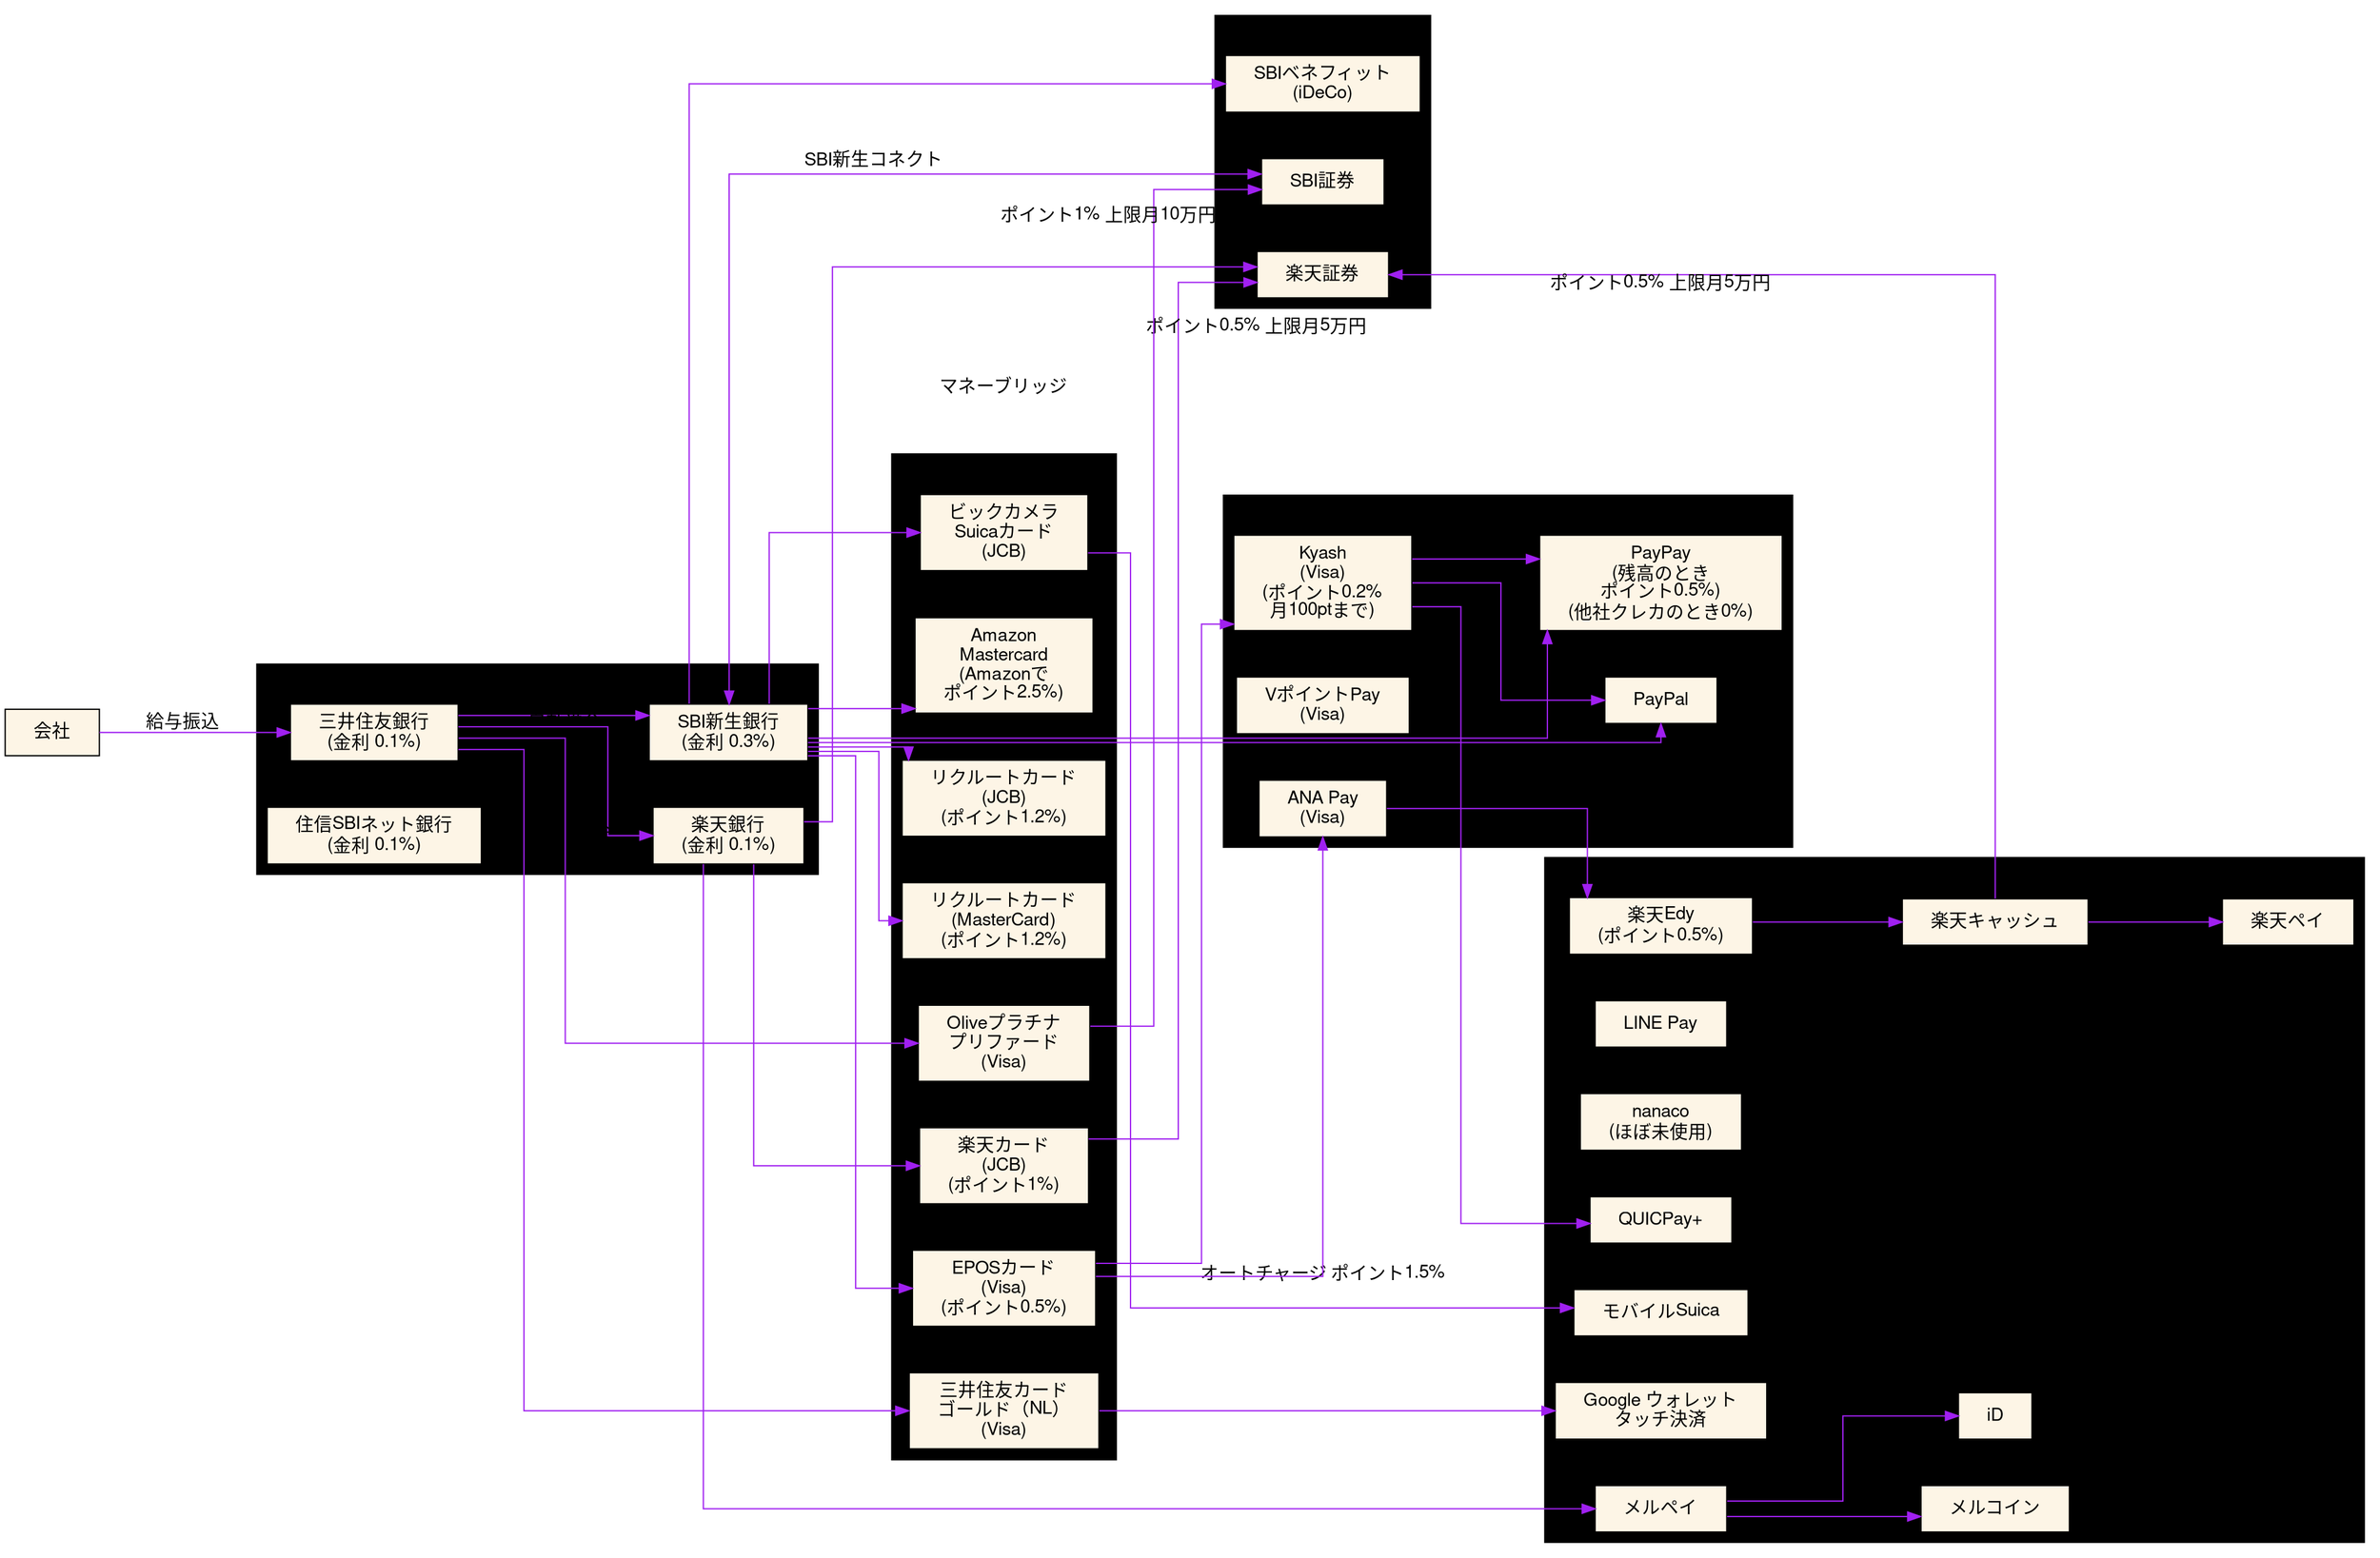 digraph G  {
  rankdir=LR;
  splines=ortho;
  nodesep=0.5;
  ranksep=1.0;
  fontname="Helvetica,Arial,sans-serif";
  
  node [
    fontname="Helvetica,Arial,sans-serif",
    shape=box,
    style=filled,
    fillcolor="#fdf5e6",
    margin="0.3,0.1"
  ];
  edge [
    fontname="Helvetica,Arial,sans-serif",
    // decorate=true,
    color=purple,
  ];
  
  subgraph cluster_銀行 {
    label="銀行";
    bgcolor="#eef";
    "SBI新生銀行" [label="SBI新生銀行\n(金利 0.3%)"];
    "三井住友銀行" [label="三井住友銀行\n(金利 0.1%)"];
    "住信SBIネット銀行" [label="住信SBIネット銀行\n(金利 0.1%)"];
    "楽天銀行" [label="楽天銀行\n(金利 0.1%)"];

    "三井住友銀行" -> "楽天銀行" [
      headlabel="自動送金"
      labeldistance=6
      labelangle=-2
    ];
    "三井住友銀行" -> "SBI新生銀行" [label="自動送金"];
  }
  "会社" -> "三井住友銀行" [label="給与振込"];

  subgraph cluster_カード {
    label="クレジットカード";
    bgcolor="#eef";
    "楽天カード" [label="楽天カード\n(JCB)\n(ポイント1%)"];
    "ビックカメラSuicaカード" [label="ビックカメラ\nSuicaカード\n(JCB)"];
    "Amazonカード" [label="Amazon\nMastercard\n(Amazonで\nポイント2.5%)"];
    "Oliveプラチナ" [label="Oliveプラチナ\nプリファード\n(Visa)"];
    "三井住友カードゴールド" [label="三井住友カード\nゴールド（NL）\n(Visa)"];
    "リクルートカードJCB" [label="リクルートカード\n(JCB)\n(ポイント1.2%)"];
    "リクルートカードMC" [label="リクルートカード\n(MasterCard)\n(ポイント1.2%)"];
    "EPOSカード" [label="EPOSカード\n(Visa)\n(ポイント0.5%)"];

    "楽天銀行" -> "楽天カード";
    "SBI新生銀行" -> "ビックカメラSuicaカード";
    "SBI新生銀行" -> "Amazonカード";
    "三井住友銀行" -> "Oliveプラチナ";
    "三井住友銀行" -> "三井住友カードゴールド";
    "SBI新生銀行" -> "リクルートカードJCB";
    "SBI新生銀行" -> "リクルートカードMC";
    "SBI新生銀行" -> "EPOSカード";
  }

  subgraph cluster_証券 {
    label="証券";
    bgcolor="#eef";
    "楽天銀行" -> "楽天証券" [label="マネーブリッジ"];

    "SBIベネフィット" [label="SBIベネフィット\n(iDeCo)"];

    "SBI証券" -> "SBI新生銀行" [
      taillabel="SBI新生コネクト"
      labeldistance=30
      labelangle=-2
      dir="both"
    ];
    "SBI新生銀行" -> "SBIベネフィット";
  }

  "Oliveプラチナ" -> "SBI証券" [
    headlabel="ポイント1% 上限月10万円"
    labeldistance=12
    labelangle=10
  ];
  "楽天カード" -> "楽天証券" [
    headlabel="ポイント0.5% 上限月5万円"
    labeldistance=3.5
    labelangle=90
  ];

  subgraph cluster_プリペイド {
    label="プリペイドカード";
    bgcolor="#eef";
    "Kyash" [label="Kyash\n(Visa)\n(ポイント0.2%\n月100ptまで)"];
    "VポイントPay" [label="VポイントPay\n(Visa)"];
    "ANA Pay" [label="ANA Pay\n(Visa)"];

    "EPOSカード" -> "Kyash";
    "Kyash" -> "PayPay";
    "Kyash" -> "PayPal";
    "SBI新生銀行" -> "PayPal";
    "EPOSカード" -> "ANA Pay";
  }

  subgraph cluster_電子マネー {
    label="電子マネー";
    bgcolor="#eef";
    "PayPay" [label="PayPay\n(残高のとき\nポイント0.5%)\n(他社クレカのとき0%)"];
    "モバイルSuica" [label="モバイルSuica"];
    "LINE Pay" [label="LINE Pay"];
    "nanaco" [label="nanaco\n(ほぼ未使用)"];
    "楽天Edy" [label="楽天Edy\n(ポイント0.5%)"];
    "楽天キャッシュ";
    "楽天ペイ";
    "iD";
    "メルペイ";
    "メルコイン";
    "QUICPay+" [label="QUICPay+"];
    "Googleウォレット" [label="Google ウォレット\nタッチ決済"];

    "SBI新生銀行" -> "PayPay";
    "ビックカメラSuicaカード" -> "モバイルSuica" [label="オートチャージ ポイント1.5%"];
    "楽天銀行" -> "メルペイ" -> "iD";
    "メルペイ" -> "メルコイン";
    "三井住友カードゴールド" -> "Googleウォレット";
  }

  "Kyash" -> "QUICPay+";
  "ANA Pay" -> "楽天Edy";
  "楽天Edy" -> "楽天キャッシュ" [label="0%"];
  "楽天キャッシュ" -> "楽天ペイ" [label="1.5%"];
  "楽天キャッシュ" -> "楽天証券" [label="ポイント0.5% 上限月5万円"];
}
